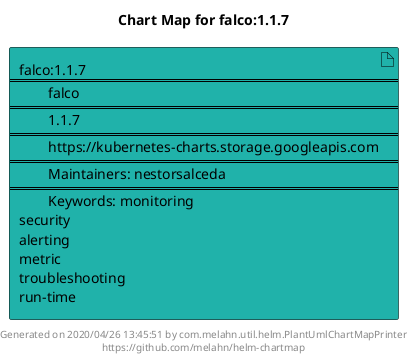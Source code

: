 @startuml
skinparam linetype ortho
skinparam backgroundColor white
skinparam usecaseBorderColor black
skinparam usecaseArrowColor LightSlateGray
skinparam artifactBorderColor black
skinparam artifactArrowColor LightSlateGray

title Chart Map for falco:1.1.7

'There is one referenced Helm Chart
artifact "falco:1.1.7\n====\n\tfalco\n====\n\t1.1.7\n====\n\thttps://kubernetes-charts.storage.googleapis.com\n====\n\tMaintainers: nestorsalceda\n====\n\tKeywords: monitoring\nsecurity\nalerting\nmetric\ntroubleshooting\nrun-time" as falco_1_1_7 #LightSeaGreen

'There are 0 referenced Docker Images

'Chart Dependencies

center footer Generated on 2020/04/26 13:45:51 by com.melahn.util.helm.PlantUmlChartMapPrinter\nhttps://github.com/melahn/helm-chartmap
@enduml
